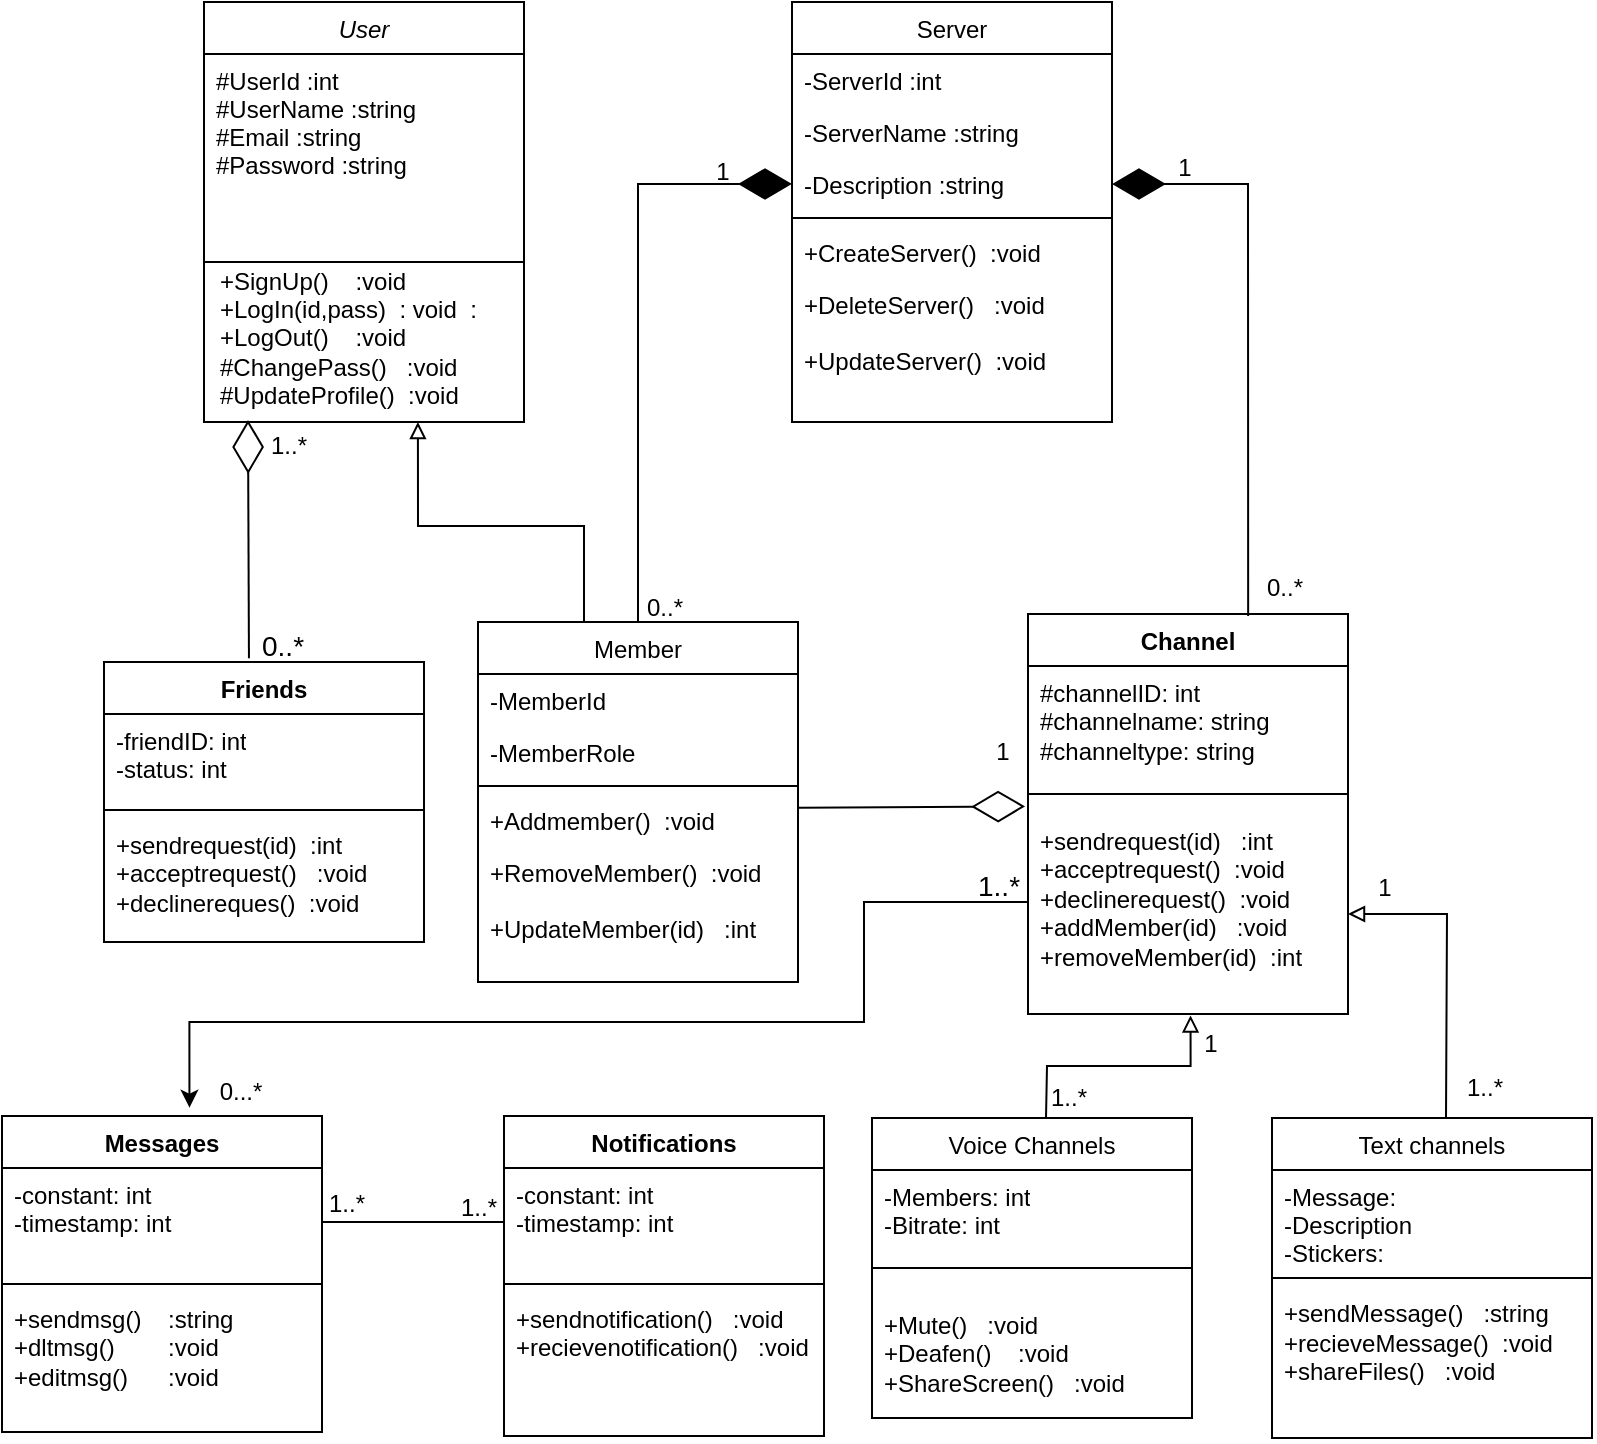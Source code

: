 <mxfile version="22.1.18" type="device">
  <diagram id="C5RBs43oDa-KdzZeNtuy" name="Page-1">
    <mxGraphModel dx="1257" dy="620" grid="1" gridSize="10" guides="1" tooltips="1" connect="1" arrows="1" fold="1" page="1" pageScale="1" pageWidth="827" pageHeight="1169" background="none" math="0" shadow="0">
      <root>
        <mxCell id="WIyWlLk6GJQsqaUBKTNV-0" />
        <mxCell id="WIyWlLk6GJQsqaUBKTNV-1" parent="WIyWlLk6GJQsqaUBKTNV-0" />
        <mxCell id="zkfFHV4jXpPFQw0GAbJ--0" value="User" style="swimlane;fontStyle=2;align=center;verticalAlign=top;childLayout=stackLayout;horizontal=1;startSize=26;horizontalStack=0;resizeParent=1;resizeLast=0;collapsible=1;marginBottom=0;rounded=0;shadow=0;strokeWidth=1;" parent="WIyWlLk6GJQsqaUBKTNV-1" vertex="1">
          <mxGeometry x="120" y="80" width="160" height="210" as="geometry">
            <mxRectangle x="230" y="140" width="160" height="26" as="alternateBounds" />
          </mxGeometry>
        </mxCell>
        <mxCell id="zkfFHV4jXpPFQw0GAbJ--3" value="#UserId :int&#xa;#UserName :string&#xa;#Email :string&#xa;#Password :string" style="text;align=left;verticalAlign=top;spacingLeft=4;spacingRight=4;overflow=hidden;rotatable=0;points=[[0,0.5],[1,0.5]];portConstraint=eastwest;rounded=0;shadow=0;html=0;" parent="zkfFHV4jXpPFQw0GAbJ--0" vertex="1">
          <mxGeometry y="26" width="160" height="94" as="geometry" />
        </mxCell>
        <mxCell id="zkfFHV4jXpPFQw0GAbJ--4" value="" style="line;html=1;strokeWidth=1;align=left;verticalAlign=middle;spacingTop=-1;spacingLeft=3;spacingRight=3;rotatable=0;labelPosition=right;points=[];portConstraint=eastwest;" parent="zkfFHV4jXpPFQw0GAbJ--0" vertex="1">
          <mxGeometry y="120" width="160" height="20" as="geometry" />
        </mxCell>
        <mxCell id="zkfFHV4jXpPFQw0GAbJ--6" value="Member" style="swimlane;fontStyle=0;align=center;verticalAlign=top;childLayout=stackLayout;horizontal=1;startSize=26;horizontalStack=0;resizeParent=1;resizeLast=0;collapsible=1;marginBottom=0;rounded=0;shadow=0;strokeWidth=1;" parent="WIyWlLk6GJQsqaUBKTNV-1" vertex="1">
          <mxGeometry x="257" y="390" width="160" height="180" as="geometry">
            <mxRectangle x="130" y="380" width="160" height="26" as="alternateBounds" />
          </mxGeometry>
        </mxCell>
        <mxCell id="zkfFHV4jXpPFQw0GAbJ--7" value="-MemberId" style="text;align=left;verticalAlign=top;spacingLeft=4;spacingRight=4;overflow=hidden;rotatable=0;points=[[0,0.5],[1,0.5]];portConstraint=eastwest;" parent="zkfFHV4jXpPFQw0GAbJ--6" vertex="1">
          <mxGeometry y="26" width="160" height="26" as="geometry" />
        </mxCell>
        <mxCell id="zkfFHV4jXpPFQw0GAbJ--8" value="-MemberRole" style="text;align=left;verticalAlign=top;spacingLeft=4;spacingRight=4;overflow=hidden;rotatable=0;points=[[0,0.5],[1,0.5]];portConstraint=eastwest;rounded=0;shadow=0;html=0;" parent="zkfFHV4jXpPFQw0GAbJ--6" vertex="1">
          <mxGeometry y="52" width="160" height="26" as="geometry" />
        </mxCell>
        <mxCell id="zkfFHV4jXpPFQw0GAbJ--9" value="" style="line;html=1;strokeWidth=1;align=left;verticalAlign=middle;spacingTop=-1;spacingLeft=3;spacingRight=3;rotatable=0;labelPosition=right;points=[];portConstraint=eastwest;" parent="zkfFHV4jXpPFQw0GAbJ--6" vertex="1">
          <mxGeometry y="78" width="160" height="8" as="geometry" />
        </mxCell>
        <mxCell id="zkfFHV4jXpPFQw0GAbJ--10" value="+Addmember()  :void" style="text;align=left;verticalAlign=top;spacingLeft=4;spacingRight=4;overflow=hidden;rotatable=0;points=[[0,0.5],[1,0.5]];portConstraint=eastwest;fontStyle=0" parent="zkfFHV4jXpPFQw0GAbJ--6" vertex="1">
          <mxGeometry y="86" width="160" height="26" as="geometry" />
        </mxCell>
        <mxCell id="zkfFHV4jXpPFQw0GAbJ--11" value="+RemoveMember()  :void&#xa;&#xa;+UpdateMember(id)   :int" style="text;align=left;verticalAlign=top;spacingLeft=4;spacingRight=4;overflow=hidden;rotatable=0;points=[[0,0.5],[1,0.5]];portConstraint=eastwest;" parent="zkfFHV4jXpPFQw0GAbJ--6" vertex="1">
          <mxGeometry y="112" width="160" height="68" as="geometry" />
        </mxCell>
        <mxCell id="zkfFHV4jXpPFQw0GAbJ--17" value="Server" style="swimlane;fontStyle=0;align=center;verticalAlign=top;childLayout=stackLayout;horizontal=1;startSize=26;horizontalStack=0;resizeParent=1;resizeLast=0;collapsible=1;marginBottom=0;rounded=0;shadow=0;strokeWidth=1;" parent="WIyWlLk6GJQsqaUBKTNV-1" vertex="1">
          <mxGeometry x="414" y="80" width="160" height="210" as="geometry">
            <mxRectangle x="550" y="140" width="160" height="26" as="alternateBounds" />
          </mxGeometry>
        </mxCell>
        <mxCell id="zkfFHV4jXpPFQw0GAbJ--18" value="-ServerId :int" style="text;align=left;verticalAlign=top;spacingLeft=4;spacingRight=4;overflow=hidden;rotatable=0;points=[[0,0.5],[1,0.5]];portConstraint=eastwest;" parent="zkfFHV4jXpPFQw0GAbJ--17" vertex="1">
          <mxGeometry y="26" width="160" height="26" as="geometry" />
        </mxCell>
        <mxCell id="zkfFHV4jXpPFQw0GAbJ--19" value="-ServerName :string" style="text;align=left;verticalAlign=top;spacingLeft=4;spacingRight=4;overflow=hidden;rotatable=0;points=[[0,0.5],[1,0.5]];portConstraint=eastwest;rounded=0;shadow=0;html=0;" parent="zkfFHV4jXpPFQw0GAbJ--17" vertex="1">
          <mxGeometry y="52" width="160" height="26" as="geometry" />
        </mxCell>
        <mxCell id="zkfFHV4jXpPFQw0GAbJ--20" value="-Description :string" style="text;align=left;verticalAlign=top;spacingLeft=4;spacingRight=4;overflow=hidden;rotatable=0;points=[[0,0.5],[1,0.5]];portConstraint=eastwest;rounded=0;shadow=0;html=0;" parent="zkfFHV4jXpPFQw0GAbJ--17" vertex="1">
          <mxGeometry y="78" width="160" height="26" as="geometry" />
        </mxCell>
        <mxCell id="zkfFHV4jXpPFQw0GAbJ--23" value="" style="line;html=1;strokeWidth=1;align=left;verticalAlign=middle;spacingTop=-1;spacingLeft=3;spacingRight=3;rotatable=0;labelPosition=right;points=[];portConstraint=eastwest;" parent="zkfFHV4jXpPFQw0GAbJ--17" vertex="1">
          <mxGeometry y="104" width="160" height="8" as="geometry" />
        </mxCell>
        <mxCell id="zkfFHV4jXpPFQw0GAbJ--24" value="+CreateServer()  :void" style="text;align=left;verticalAlign=top;spacingLeft=4;spacingRight=4;overflow=hidden;rotatable=0;points=[[0,0.5],[1,0.5]];portConstraint=eastwest;" parent="zkfFHV4jXpPFQw0GAbJ--17" vertex="1">
          <mxGeometry y="112" width="160" height="26" as="geometry" />
        </mxCell>
        <mxCell id="zkfFHV4jXpPFQw0GAbJ--25" value="+DeleteServer()   :void&#xa;&#xa;+UpdateServer()  :void" style="text;align=left;verticalAlign=top;spacingLeft=4;spacingRight=4;overflow=hidden;rotatable=0;points=[[0,0.5],[1,0.5]];portConstraint=eastwest;" parent="zkfFHV4jXpPFQw0GAbJ--17" vertex="1">
          <mxGeometry y="138" width="160" height="72" as="geometry" />
        </mxCell>
        <mxCell id="yTMDVBlyVsGMgnsy1GI_-12" style="edgeStyle=orthogonalEdgeStyle;rounded=0;orthogonalLoop=1;jettySize=auto;html=1;entryX=1;entryY=0.5;entryDx=0;entryDy=0;endArrow=block;endFill=0;" parent="WIyWlLk6GJQsqaUBKTNV-1" target="vO6_Ehr3tTAF0_eC8hoA-39" edge="1">
          <mxGeometry relative="1" as="geometry">
            <mxPoint x="741" y="638" as="sourcePoint" />
          </mxGeometry>
        </mxCell>
        <mxCell id="vO6_Ehr3tTAF0_eC8hoA-1" value="Text channels" style="swimlane;fontStyle=0;align=center;verticalAlign=top;childLayout=stackLayout;horizontal=1;startSize=26;horizontalStack=0;resizeParent=1;resizeLast=0;collapsible=1;marginBottom=0;rounded=0;shadow=0;strokeWidth=1;" parent="WIyWlLk6GJQsqaUBKTNV-1" vertex="1">
          <mxGeometry x="654" y="638" width="160" height="160" as="geometry">
            <mxRectangle x="340" y="380" width="170" height="26" as="alternateBounds" />
          </mxGeometry>
        </mxCell>
        <mxCell id="vO6_Ehr3tTAF0_eC8hoA-2" value="-Message:&#xa;-Description&#xa;-Stickers:" style="text;align=left;verticalAlign=top;spacingLeft=4;spacingRight=4;overflow=hidden;rotatable=0;points=[[0,0.5],[1,0.5]];portConstraint=eastwest;" parent="vO6_Ehr3tTAF0_eC8hoA-1" vertex="1">
          <mxGeometry y="26" width="160" height="44" as="geometry" />
        </mxCell>
        <mxCell id="yTMDVBlyVsGMgnsy1GI_-4" value="&lt;br&gt;+sendMessage()&amp;nbsp; &amp;nbsp;:string&lt;br&gt;+recieveMessage()&amp;nbsp; :void&lt;br&gt;+shareFiles()&amp;nbsp; &amp;nbsp;:void" style="text;strokeColor=none;fillColor=none;align=left;verticalAlign=top;spacingLeft=4;spacingRight=4;overflow=hidden;rotatable=0;points=[[0,0.5],[1,0.5]];portConstraint=eastwest;whiteSpace=wrap;html=1;" parent="vO6_Ehr3tTAF0_eC8hoA-1" vertex="1">
          <mxGeometry y="70" width="160" height="70" as="geometry" />
        </mxCell>
        <mxCell id="vO6_Ehr3tTAF0_eC8hoA-4" value="Voice Channels" style="swimlane;fontStyle=0;align=center;verticalAlign=top;childLayout=stackLayout;horizontal=1;startSize=26;horizontalStack=0;resizeParent=1;resizeLast=0;collapsible=1;marginBottom=0;rounded=0;shadow=0;strokeWidth=1;" parent="WIyWlLk6GJQsqaUBKTNV-1" vertex="1">
          <mxGeometry x="454" y="638" width="160" height="150" as="geometry">
            <mxRectangle x="340" y="380" width="170" height="26" as="alternateBounds" />
          </mxGeometry>
        </mxCell>
        <mxCell id="yTMDVBlyVsGMgnsy1GI_-1" value="-Members: int&lt;br&gt;-Bitrate: int" style="text;strokeColor=none;fillColor=none;align=left;verticalAlign=top;spacingLeft=4;spacingRight=4;overflow=hidden;rotatable=0;points=[[0,0.5],[1,0.5]];portConstraint=eastwest;whiteSpace=wrap;html=1;" parent="vO6_Ehr3tTAF0_eC8hoA-4" vertex="1">
          <mxGeometry y="26" width="160" height="34" as="geometry" />
        </mxCell>
        <mxCell id="vO6_Ehr3tTAF0_eC8hoA-6" value="" style="line;html=1;strokeWidth=1;align=left;verticalAlign=middle;spacingTop=-1;spacingLeft=3;spacingRight=3;rotatable=0;labelPosition=right;points=[];portConstraint=eastwest;" parent="vO6_Ehr3tTAF0_eC8hoA-4" vertex="1">
          <mxGeometry y="60" width="160" height="30" as="geometry" />
        </mxCell>
        <mxCell id="yTMDVBlyVsGMgnsy1GI_-0" value="+Mute()&amp;nbsp; &amp;nbsp;:void&lt;br&gt;+Deafen()&amp;nbsp; &amp;nbsp; :void&lt;br&gt;+ShareScreen()&amp;nbsp; &amp;nbsp;:void" style="text;strokeColor=none;fillColor=none;align=left;verticalAlign=top;spacingLeft=4;spacingRight=4;overflow=hidden;rotatable=0;points=[[0,0.5],[1,0.5]];portConstraint=eastwest;whiteSpace=wrap;html=1;" parent="vO6_Ehr3tTAF0_eC8hoA-4" vertex="1">
          <mxGeometry y="90" width="160" height="60" as="geometry" />
        </mxCell>
        <mxCell id="vO6_Ehr3tTAF0_eC8hoA-13" value="+SignUp()&amp;nbsp; &amp;nbsp; :void&lt;br style=&quot;border-color: var(--border-color); padding: 0px; margin: 0px;&quot;&gt;&lt;span style=&quot;&quot;&gt;+LogIn(id,pass)&amp;nbsp; : void&amp;nbsp; :&lt;/span&gt;&lt;br style=&quot;border-color: var(--border-color); padding: 0px; margin: 0px;&quot;&gt;&lt;span style=&quot;&quot;&gt;+LogOut()&amp;nbsp; &amp;nbsp; :void&lt;/span&gt;&lt;br style=&quot;border-color: var(--border-color); padding: 0px; margin: 0px;&quot;&gt;&lt;span style=&quot;&quot;&gt;#ChangePass()&amp;nbsp; &amp;nbsp;:void&lt;/span&gt;&lt;br style=&quot;border-color: var(--border-color); padding: 0px; margin: 0px;&quot;&gt;&lt;span style=&quot;&quot;&gt;#UpdateProfile()&amp;nbsp; :void&lt;/span&gt;" style="text;html=1;align=left;verticalAlign=middle;resizable=0;points=[];autosize=1;strokeColor=none;fillColor=none;" parent="WIyWlLk6GJQsqaUBKTNV-1" vertex="1">
          <mxGeometry x="126" y="203" width="150" height="90" as="geometry" />
        </mxCell>
        <mxCell id="vO6_Ehr3tTAF0_eC8hoA-19" value="Messages" style="swimlane;fontStyle=1;align=center;verticalAlign=top;childLayout=stackLayout;horizontal=1;startSize=26;horizontalStack=0;resizeParent=1;resizeParentMax=0;resizeLast=0;collapsible=1;marginBottom=0;whiteSpace=wrap;html=1;" parent="WIyWlLk6GJQsqaUBKTNV-1" vertex="1">
          <mxGeometry x="19" y="637" width="160" height="158" as="geometry" />
        </mxCell>
        <mxCell id="vO6_Ehr3tTAF0_eC8hoA-20" value="-constant: int&lt;br&gt;-timestamp: int" style="text;strokeColor=none;fillColor=none;align=left;verticalAlign=top;spacingLeft=4;spacingRight=4;overflow=hidden;rotatable=0;points=[[0,0.5],[1,0.5]];portConstraint=eastwest;whiteSpace=wrap;html=1;" parent="vO6_Ehr3tTAF0_eC8hoA-19" vertex="1">
          <mxGeometry y="26" width="160" height="54" as="geometry" />
        </mxCell>
        <mxCell id="vO6_Ehr3tTAF0_eC8hoA-21" value="" style="line;strokeWidth=1;fillColor=none;align=left;verticalAlign=middle;spacingTop=-1;spacingLeft=3;spacingRight=3;rotatable=0;labelPosition=right;points=[];portConstraint=eastwest;strokeColor=inherit;" parent="vO6_Ehr3tTAF0_eC8hoA-19" vertex="1">
          <mxGeometry y="80" width="160" height="8" as="geometry" />
        </mxCell>
        <mxCell id="vO6_Ehr3tTAF0_eC8hoA-22" value="+sendmsg()&amp;nbsp; &amp;nbsp; :string&lt;br&gt;+dltmsg()&amp;nbsp; &amp;nbsp; &amp;nbsp; &amp;nbsp; :void&lt;br&gt;+editmsg()&amp;nbsp; &amp;nbsp; &amp;nbsp; :void" style="text;strokeColor=none;fillColor=none;align=left;verticalAlign=top;spacingLeft=4;spacingRight=4;overflow=hidden;rotatable=0;points=[[0,0.5],[1,0.5]];portConstraint=eastwest;whiteSpace=wrap;html=1;" parent="vO6_Ehr3tTAF0_eC8hoA-19" vertex="1">
          <mxGeometry y="88" width="160" height="70" as="geometry" />
        </mxCell>
        <mxCell id="vO6_Ehr3tTAF0_eC8hoA-31" value="Notifications" style="swimlane;fontStyle=1;align=center;verticalAlign=top;childLayout=stackLayout;horizontal=1;startSize=26;horizontalStack=0;resizeParent=1;resizeParentMax=0;resizeLast=0;collapsible=1;marginBottom=0;whiteSpace=wrap;html=1;" parent="WIyWlLk6GJQsqaUBKTNV-1" vertex="1">
          <mxGeometry x="270" y="637" width="160" height="160" as="geometry" />
        </mxCell>
        <mxCell id="vO6_Ehr3tTAF0_eC8hoA-32" value="-constant: int&lt;br&gt;-timestamp: int" style="text;strokeColor=none;fillColor=none;align=left;verticalAlign=top;spacingLeft=4;spacingRight=4;overflow=hidden;rotatable=0;points=[[0,0.5],[1,0.5]];portConstraint=eastwest;whiteSpace=wrap;html=1;" parent="vO6_Ehr3tTAF0_eC8hoA-31" vertex="1">
          <mxGeometry y="26" width="160" height="54" as="geometry" />
        </mxCell>
        <mxCell id="vO6_Ehr3tTAF0_eC8hoA-33" value="" style="line;strokeWidth=1;fillColor=none;align=left;verticalAlign=middle;spacingTop=-1;spacingLeft=3;spacingRight=3;rotatable=0;labelPosition=right;points=[];portConstraint=eastwest;strokeColor=inherit;" parent="vO6_Ehr3tTAF0_eC8hoA-31" vertex="1">
          <mxGeometry y="80" width="160" height="8" as="geometry" />
        </mxCell>
        <mxCell id="vO6_Ehr3tTAF0_eC8hoA-34" value="+sendnotification()&amp;nbsp; &amp;nbsp;:void&lt;br&gt;+recievenotification()&amp;nbsp; &amp;nbsp;:void" style="text;strokeColor=none;fillColor=none;align=left;verticalAlign=top;spacingLeft=4;spacingRight=4;overflow=hidden;rotatable=0;points=[[0,0.5],[1,0.5]];portConstraint=eastwest;whiteSpace=wrap;html=1;" parent="vO6_Ehr3tTAF0_eC8hoA-31" vertex="1">
          <mxGeometry y="88" width="160" height="72" as="geometry" />
        </mxCell>
        <mxCell id="vO6_Ehr3tTAF0_eC8hoA-36" value="Channel" style="swimlane;fontStyle=1;align=center;verticalAlign=top;childLayout=stackLayout;horizontal=1;startSize=26;horizontalStack=0;resizeParent=1;resizeParentMax=0;resizeLast=0;collapsible=1;marginBottom=0;whiteSpace=wrap;html=1;" parent="WIyWlLk6GJQsqaUBKTNV-1" vertex="1">
          <mxGeometry x="532" y="386" width="160" height="200" as="geometry" />
        </mxCell>
        <mxCell id="vO6_Ehr3tTAF0_eC8hoA-37" value="#channelID: int&lt;br&gt;#channelname: string&lt;br&gt;#channeltype: string" style="text;strokeColor=none;fillColor=none;align=left;verticalAlign=top;spacingLeft=4;spacingRight=4;overflow=hidden;rotatable=0;points=[[0,0.5],[1,0.5]];portConstraint=eastwest;whiteSpace=wrap;html=1;" parent="vO6_Ehr3tTAF0_eC8hoA-36" vertex="1">
          <mxGeometry y="26" width="160" height="54" as="geometry" />
        </mxCell>
        <mxCell id="vO6_Ehr3tTAF0_eC8hoA-38" value="" style="line;strokeWidth=1;fillColor=none;align=left;verticalAlign=middle;spacingTop=-1;spacingLeft=3;spacingRight=3;rotatable=0;labelPosition=right;points=[];portConstraint=eastwest;strokeColor=inherit;" parent="vO6_Ehr3tTAF0_eC8hoA-36" vertex="1">
          <mxGeometry y="80" width="160" height="20" as="geometry" />
        </mxCell>
        <mxCell id="vO6_Ehr3tTAF0_eC8hoA-39" value="+sendrequest(id)&amp;nbsp; &amp;nbsp;:int&lt;br&gt;+acceptrequest()&amp;nbsp; :void&lt;br&gt;+declinerequest()&amp;nbsp; :void&lt;br&gt;+addMember(id)&amp;nbsp; &amp;nbsp;:void&lt;br style=&quot;border-color: var(--border-color);&quot;&gt;+removeMember(id)&amp;nbsp; :int" style="text;strokeColor=none;fillColor=none;align=left;verticalAlign=top;spacingLeft=4;spacingRight=4;overflow=hidden;rotatable=0;points=[[0,0.5],[1,0.5]];portConstraint=eastwest;whiteSpace=wrap;html=1;" parent="vO6_Ehr3tTAF0_eC8hoA-36" vertex="1">
          <mxGeometry y="100" width="160" height="100" as="geometry" />
        </mxCell>
        <mxCell id="s4WH1VCx14n595Dr2mb6-1" value="1" style="text;html=1;align=center;verticalAlign=middle;resizable=0;points=[];autosize=1;strokeColor=none;fillColor=none;" parent="WIyWlLk6GJQsqaUBKTNV-1" vertex="1">
          <mxGeometry x="504" y="440" width="30" height="30" as="geometry" />
        </mxCell>
        <mxCell id="s4WH1VCx14n595Dr2mb6-2" value="0...*" style="text;html=1;align=center;verticalAlign=middle;resizable=0;points=[];autosize=1;strokeColor=none;fillColor=none;" parent="WIyWlLk6GJQsqaUBKTNV-1" vertex="1">
          <mxGeometry x="118" y="610" width="40" height="30" as="geometry" />
        </mxCell>
        <mxCell id="yTMDVBlyVsGMgnsy1GI_-3" style="rounded=0;orthogonalLoop=1;jettySize=auto;html=1;exitX=0;exitY=0.5;exitDx=0;exitDy=0;entryX=1;entryY=0.5;entryDx=0;entryDy=0;endArrow=none;endFill=0;" parent="WIyWlLk6GJQsqaUBKTNV-1" source="vO6_Ehr3tTAF0_eC8hoA-1" target="vO6_Ehr3tTAF0_eC8hoA-1" edge="1">
          <mxGeometry relative="1" as="geometry" />
        </mxCell>
        <mxCell id="yTMDVBlyVsGMgnsy1GI_-7" style="edgeStyle=orthogonalEdgeStyle;rounded=0;orthogonalLoop=1;jettySize=auto;html=1;exitX=1;exitY=0.5;exitDx=0;exitDy=0;entryX=0;entryY=0.5;entryDx=0;entryDy=0;endArrow=none;endFill=0;" parent="WIyWlLk6GJQsqaUBKTNV-1" source="vO6_Ehr3tTAF0_eC8hoA-20" target="vO6_Ehr3tTAF0_eC8hoA-32" edge="1">
          <mxGeometry relative="1" as="geometry" />
        </mxCell>
        <mxCell id="yTMDVBlyVsGMgnsy1GI_-11" style="edgeStyle=orthogonalEdgeStyle;rounded=0;orthogonalLoop=1;jettySize=auto;html=1;entryX=0.508;entryY=1.007;entryDx=0;entryDy=0;entryPerimeter=0;endArrow=block;endFill=0;" parent="WIyWlLk6GJQsqaUBKTNV-1" target="vO6_Ehr3tTAF0_eC8hoA-39" edge="1">
          <mxGeometry relative="1" as="geometry">
            <mxPoint x="541" y="638" as="sourcePoint" />
          </mxGeometry>
        </mxCell>
        <mxCell id="yTMDVBlyVsGMgnsy1GI_-18" value="Friends" style="swimlane;fontStyle=1;align=center;verticalAlign=top;childLayout=stackLayout;horizontal=1;startSize=26;horizontalStack=0;resizeParent=1;resizeParentMax=0;resizeLast=0;collapsible=1;marginBottom=0;whiteSpace=wrap;html=1;" parent="WIyWlLk6GJQsqaUBKTNV-1" vertex="1">
          <mxGeometry x="70" y="410" width="160" height="140" as="geometry" />
        </mxCell>
        <mxCell id="yTMDVBlyVsGMgnsy1GI_-19" value="-friendID: int&lt;br&gt;-status: int" style="text;strokeColor=none;fillColor=none;align=left;verticalAlign=top;spacingLeft=4;spacingRight=4;overflow=hidden;rotatable=0;points=[[0,0.5],[1,0.5]];portConstraint=eastwest;whiteSpace=wrap;html=1;" parent="yTMDVBlyVsGMgnsy1GI_-18" vertex="1">
          <mxGeometry y="26" width="160" height="44" as="geometry" />
        </mxCell>
        <mxCell id="yTMDVBlyVsGMgnsy1GI_-20" value="" style="line;strokeWidth=1;fillColor=none;align=left;verticalAlign=middle;spacingTop=-1;spacingLeft=3;spacingRight=3;rotatable=0;labelPosition=right;points=[];portConstraint=eastwest;strokeColor=inherit;" parent="yTMDVBlyVsGMgnsy1GI_-18" vertex="1">
          <mxGeometry y="70" width="160" height="8" as="geometry" />
        </mxCell>
        <mxCell id="yTMDVBlyVsGMgnsy1GI_-21" value="+sendrequest(id)&amp;nbsp; :int&lt;br&gt;+acceptrequest()&amp;nbsp; &amp;nbsp;:void&lt;br&gt;+declinereques()&amp;nbsp; :void" style="text;strokeColor=none;fillColor=none;align=left;verticalAlign=top;spacingLeft=4;spacingRight=4;overflow=hidden;rotatable=0;points=[[0,0.5],[1,0.5]];portConstraint=eastwest;whiteSpace=wrap;html=1;" parent="yTMDVBlyVsGMgnsy1GI_-18" vertex="1">
          <mxGeometry y="78" width="160" height="62" as="geometry" />
        </mxCell>
        <mxCell id="yTMDVBlyVsGMgnsy1GI_-22" style="edgeStyle=orthogonalEdgeStyle;rounded=0;orthogonalLoop=1;jettySize=auto;html=1;exitX=0.5;exitY=0;exitDx=0;exitDy=0;entryX=0.673;entryY=0.967;entryDx=0;entryDy=0;entryPerimeter=0;endArrow=block;endFill=0;strokeWidth=1;" parent="WIyWlLk6GJQsqaUBKTNV-1" source="zkfFHV4jXpPFQw0GAbJ--6" target="vO6_Ehr3tTAF0_eC8hoA-13" edge="1">
          <mxGeometry relative="1" as="geometry">
            <Array as="points">
              <mxPoint x="310" y="390" />
              <mxPoint x="310" y="342" />
              <mxPoint x="227" y="342" />
            </Array>
          </mxGeometry>
        </mxCell>
        <mxCell id="yTMDVBlyVsGMgnsy1GI_-25" style="edgeStyle=orthogonalEdgeStyle;rounded=0;orthogonalLoop=1;jettySize=auto;html=1;entryX=-0.132;entryY=0.761;entryDx=0;entryDy=0;entryPerimeter=0;" parent="WIyWlLk6GJQsqaUBKTNV-1" source="vO6_Ehr3tTAF0_eC8hoA-39" target="s4WH1VCx14n595Dr2mb6-2" edge="1">
          <mxGeometry relative="1" as="geometry">
            <Array as="points">
              <mxPoint x="450" y="530" />
              <mxPoint x="450" y="590" />
              <mxPoint x="113" y="590" />
            </Array>
          </mxGeometry>
        </mxCell>
        <mxCell id="Wbmly1PVvS8sfOhZ6r_Y-1" value="" style="endArrow=diamondThin;endFill=1;endSize=24;html=1;rounded=0;exitX=0.5;exitY=0;exitDx=0;exitDy=0;entryX=0;entryY=0.5;entryDx=0;entryDy=0;" edge="1" parent="WIyWlLk6GJQsqaUBKTNV-1" source="zkfFHV4jXpPFQw0GAbJ--6" target="zkfFHV4jXpPFQw0GAbJ--20">
          <mxGeometry width="160" relative="1" as="geometry">
            <mxPoint x="270" y="310" as="sourcePoint" />
            <mxPoint x="430" y="310" as="targetPoint" />
            <Array as="points">
              <mxPoint x="337" y="171" />
            </Array>
          </mxGeometry>
        </mxCell>
        <mxCell id="Wbmly1PVvS8sfOhZ6r_Y-2" value="" style="endArrow=diamondThin;endFill=1;endSize=24;html=1;rounded=0;exitX=0.688;exitY=0.005;exitDx=0;exitDy=0;exitPerimeter=0;entryX=1;entryY=0.5;entryDx=0;entryDy=0;" edge="1" parent="WIyWlLk6GJQsqaUBKTNV-1" source="vO6_Ehr3tTAF0_eC8hoA-36" target="zkfFHV4jXpPFQw0GAbJ--20">
          <mxGeometry width="160" relative="1" as="geometry">
            <mxPoint x="270" y="270" as="sourcePoint" />
            <mxPoint x="430" y="270" as="targetPoint" />
            <Array as="points">
              <mxPoint x="642" y="171" />
            </Array>
          </mxGeometry>
        </mxCell>
        <mxCell id="Wbmly1PVvS8sfOhZ6r_Y-3" value="" style="endArrow=diamondThin;endFill=0;endSize=24;html=1;rounded=0;exitX=0.453;exitY=-0.013;exitDx=0;exitDy=0;exitPerimeter=0;entryX=0;entryY=0.067;entryDx=0;entryDy=0;entryPerimeter=0;" edge="1" parent="WIyWlLk6GJQsqaUBKTNV-1" source="yTMDVBlyVsGMgnsy1GI_-18" target="Wbmly1PVvS8sfOhZ6r_Y-8">
          <mxGeometry width="160" relative="1" as="geometry">
            <mxPoint x="300" y="350" as="sourcePoint" />
            <mxPoint x="460" y="350" as="targetPoint" />
          </mxGeometry>
        </mxCell>
        <mxCell id="Wbmly1PVvS8sfOhZ6r_Y-4" value="" style="endArrow=diamondThin;endFill=0;endSize=24;html=1;rounded=0;entryX=-0.009;entryY=-0.038;entryDx=0;entryDy=0;entryPerimeter=0;exitX=1.003;exitY=0.263;exitDx=0;exitDy=0;exitPerimeter=0;" edge="1" parent="WIyWlLk6GJQsqaUBKTNV-1" source="zkfFHV4jXpPFQw0GAbJ--10" target="vO6_Ehr3tTAF0_eC8hoA-39">
          <mxGeometry width="160" relative="1" as="geometry">
            <mxPoint x="330" y="490" as="sourcePoint" />
            <mxPoint x="490" y="490" as="targetPoint" />
          </mxGeometry>
        </mxCell>
        <mxCell id="Wbmly1PVvS8sfOhZ6r_Y-6" value="&lt;font style=&quot;font-size: 14px;&quot;&gt;1..*&lt;/font&gt;" style="text;html=1;align=center;verticalAlign=middle;resizable=0;points=[];autosize=1;strokeColor=none;fillColor=none;" vertex="1" parent="WIyWlLk6GJQsqaUBKTNV-1">
          <mxGeometry x="497" y="507" width="40" height="30" as="geometry" />
        </mxCell>
        <mxCell id="Wbmly1PVvS8sfOhZ6r_Y-7" value="&lt;font style=&quot;font-size: 14px;&quot;&gt;0..*&lt;/font&gt;" style="text;html=1;align=center;verticalAlign=middle;resizable=0;points=[];autosize=1;strokeColor=none;fillColor=none;" vertex="1" parent="WIyWlLk6GJQsqaUBKTNV-1">
          <mxGeometry x="139" y="387" width="40" height="30" as="geometry" />
        </mxCell>
        <mxCell id="Wbmly1PVvS8sfOhZ6r_Y-8" value="1..*" style="text;html=1;align=center;verticalAlign=middle;resizable=0;points=[];autosize=1;strokeColor=none;fillColor=none;" vertex="1" parent="WIyWlLk6GJQsqaUBKTNV-1">
          <mxGeometry x="142" y="287" width="40" height="30" as="geometry" />
        </mxCell>
        <mxCell id="Wbmly1PVvS8sfOhZ6r_Y-9" value="0..*" style="text;html=1;align=center;verticalAlign=middle;resizable=0;points=[];autosize=1;strokeColor=none;fillColor=none;" vertex="1" parent="WIyWlLk6GJQsqaUBKTNV-1">
          <mxGeometry x="330" y="368" width="40" height="30" as="geometry" />
        </mxCell>
        <mxCell id="Wbmly1PVvS8sfOhZ6r_Y-10" value="1" style="text;html=1;align=center;verticalAlign=middle;resizable=0;points=[];autosize=1;strokeColor=none;fillColor=none;" vertex="1" parent="WIyWlLk6GJQsqaUBKTNV-1">
          <mxGeometry x="364" y="150" width="30" height="30" as="geometry" />
        </mxCell>
        <mxCell id="Wbmly1PVvS8sfOhZ6r_Y-11" value="1" style="text;html=1;align=center;verticalAlign=middle;resizable=0;points=[];autosize=1;strokeColor=none;fillColor=none;" vertex="1" parent="WIyWlLk6GJQsqaUBKTNV-1">
          <mxGeometry x="595" y="148" width="30" height="30" as="geometry" />
        </mxCell>
        <mxCell id="Wbmly1PVvS8sfOhZ6r_Y-12" value="0..*" style="text;html=1;align=center;verticalAlign=middle;resizable=0;points=[];autosize=1;strokeColor=none;fillColor=none;" vertex="1" parent="WIyWlLk6GJQsqaUBKTNV-1">
          <mxGeometry x="640" y="358" width="40" height="30" as="geometry" />
        </mxCell>
        <mxCell id="Wbmly1PVvS8sfOhZ6r_Y-14" value="1..*" style="text;html=1;align=center;verticalAlign=middle;resizable=0;points=[];autosize=1;strokeColor=none;fillColor=none;" vertex="1" parent="WIyWlLk6GJQsqaUBKTNV-1">
          <mxGeometry x="171" y="666" width="40" height="30" as="geometry" />
        </mxCell>
        <mxCell id="Wbmly1PVvS8sfOhZ6r_Y-15" value="1..*" style="text;html=1;align=center;verticalAlign=middle;resizable=0;points=[];autosize=1;strokeColor=none;fillColor=none;" vertex="1" parent="WIyWlLk6GJQsqaUBKTNV-1">
          <mxGeometry x="237" y="668" width="40" height="30" as="geometry" />
        </mxCell>
        <mxCell id="Wbmly1PVvS8sfOhZ6r_Y-16" value="1" style="text;html=1;align=center;verticalAlign=middle;resizable=0;points=[];autosize=1;strokeColor=none;fillColor=none;" vertex="1" parent="WIyWlLk6GJQsqaUBKTNV-1">
          <mxGeometry x="695" y="508" width="30" height="30" as="geometry" />
        </mxCell>
        <mxCell id="Wbmly1PVvS8sfOhZ6r_Y-17" value="1..*" style="text;html=1;align=center;verticalAlign=middle;resizable=0;points=[];autosize=1;strokeColor=none;fillColor=none;" vertex="1" parent="WIyWlLk6GJQsqaUBKTNV-1">
          <mxGeometry x="740" y="608" width="40" height="30" as="geometry" />
        </mxCell>
        <mxCell id="Wbmly1PVvS8sfOhZ6r_Y-18" value="1" style="text;html=1;align=center;verticalAlign=middle;resizable=0;points=[];autosize=1;strokeColor=none;fillColor=none;" vertex="1" parent="WIyWlLk6GJQsqaUBKTNV-1">
          <mxGeometry x="608" y="586" width="30" height="30" as="geometry" />
        </mxCell>
        <mxCell id="Wbmly1PVvS8sfOhZ6r_Y-19" value="1..*" style="text;html=1;align=center;verticalAlign=middle;resizable=0;points=[];autosize=1;strokeColor=none;fillColor=none;" vertex="1" parent="WIyWlLk6GJQsqaUBKTNV-1">
          <mxGeometry x="532" y="613" width="40" height="30" as="geometry" />
        </mxCell>
      </root>
    </mxGraphModel>
  </diagram>
</mxfile>
